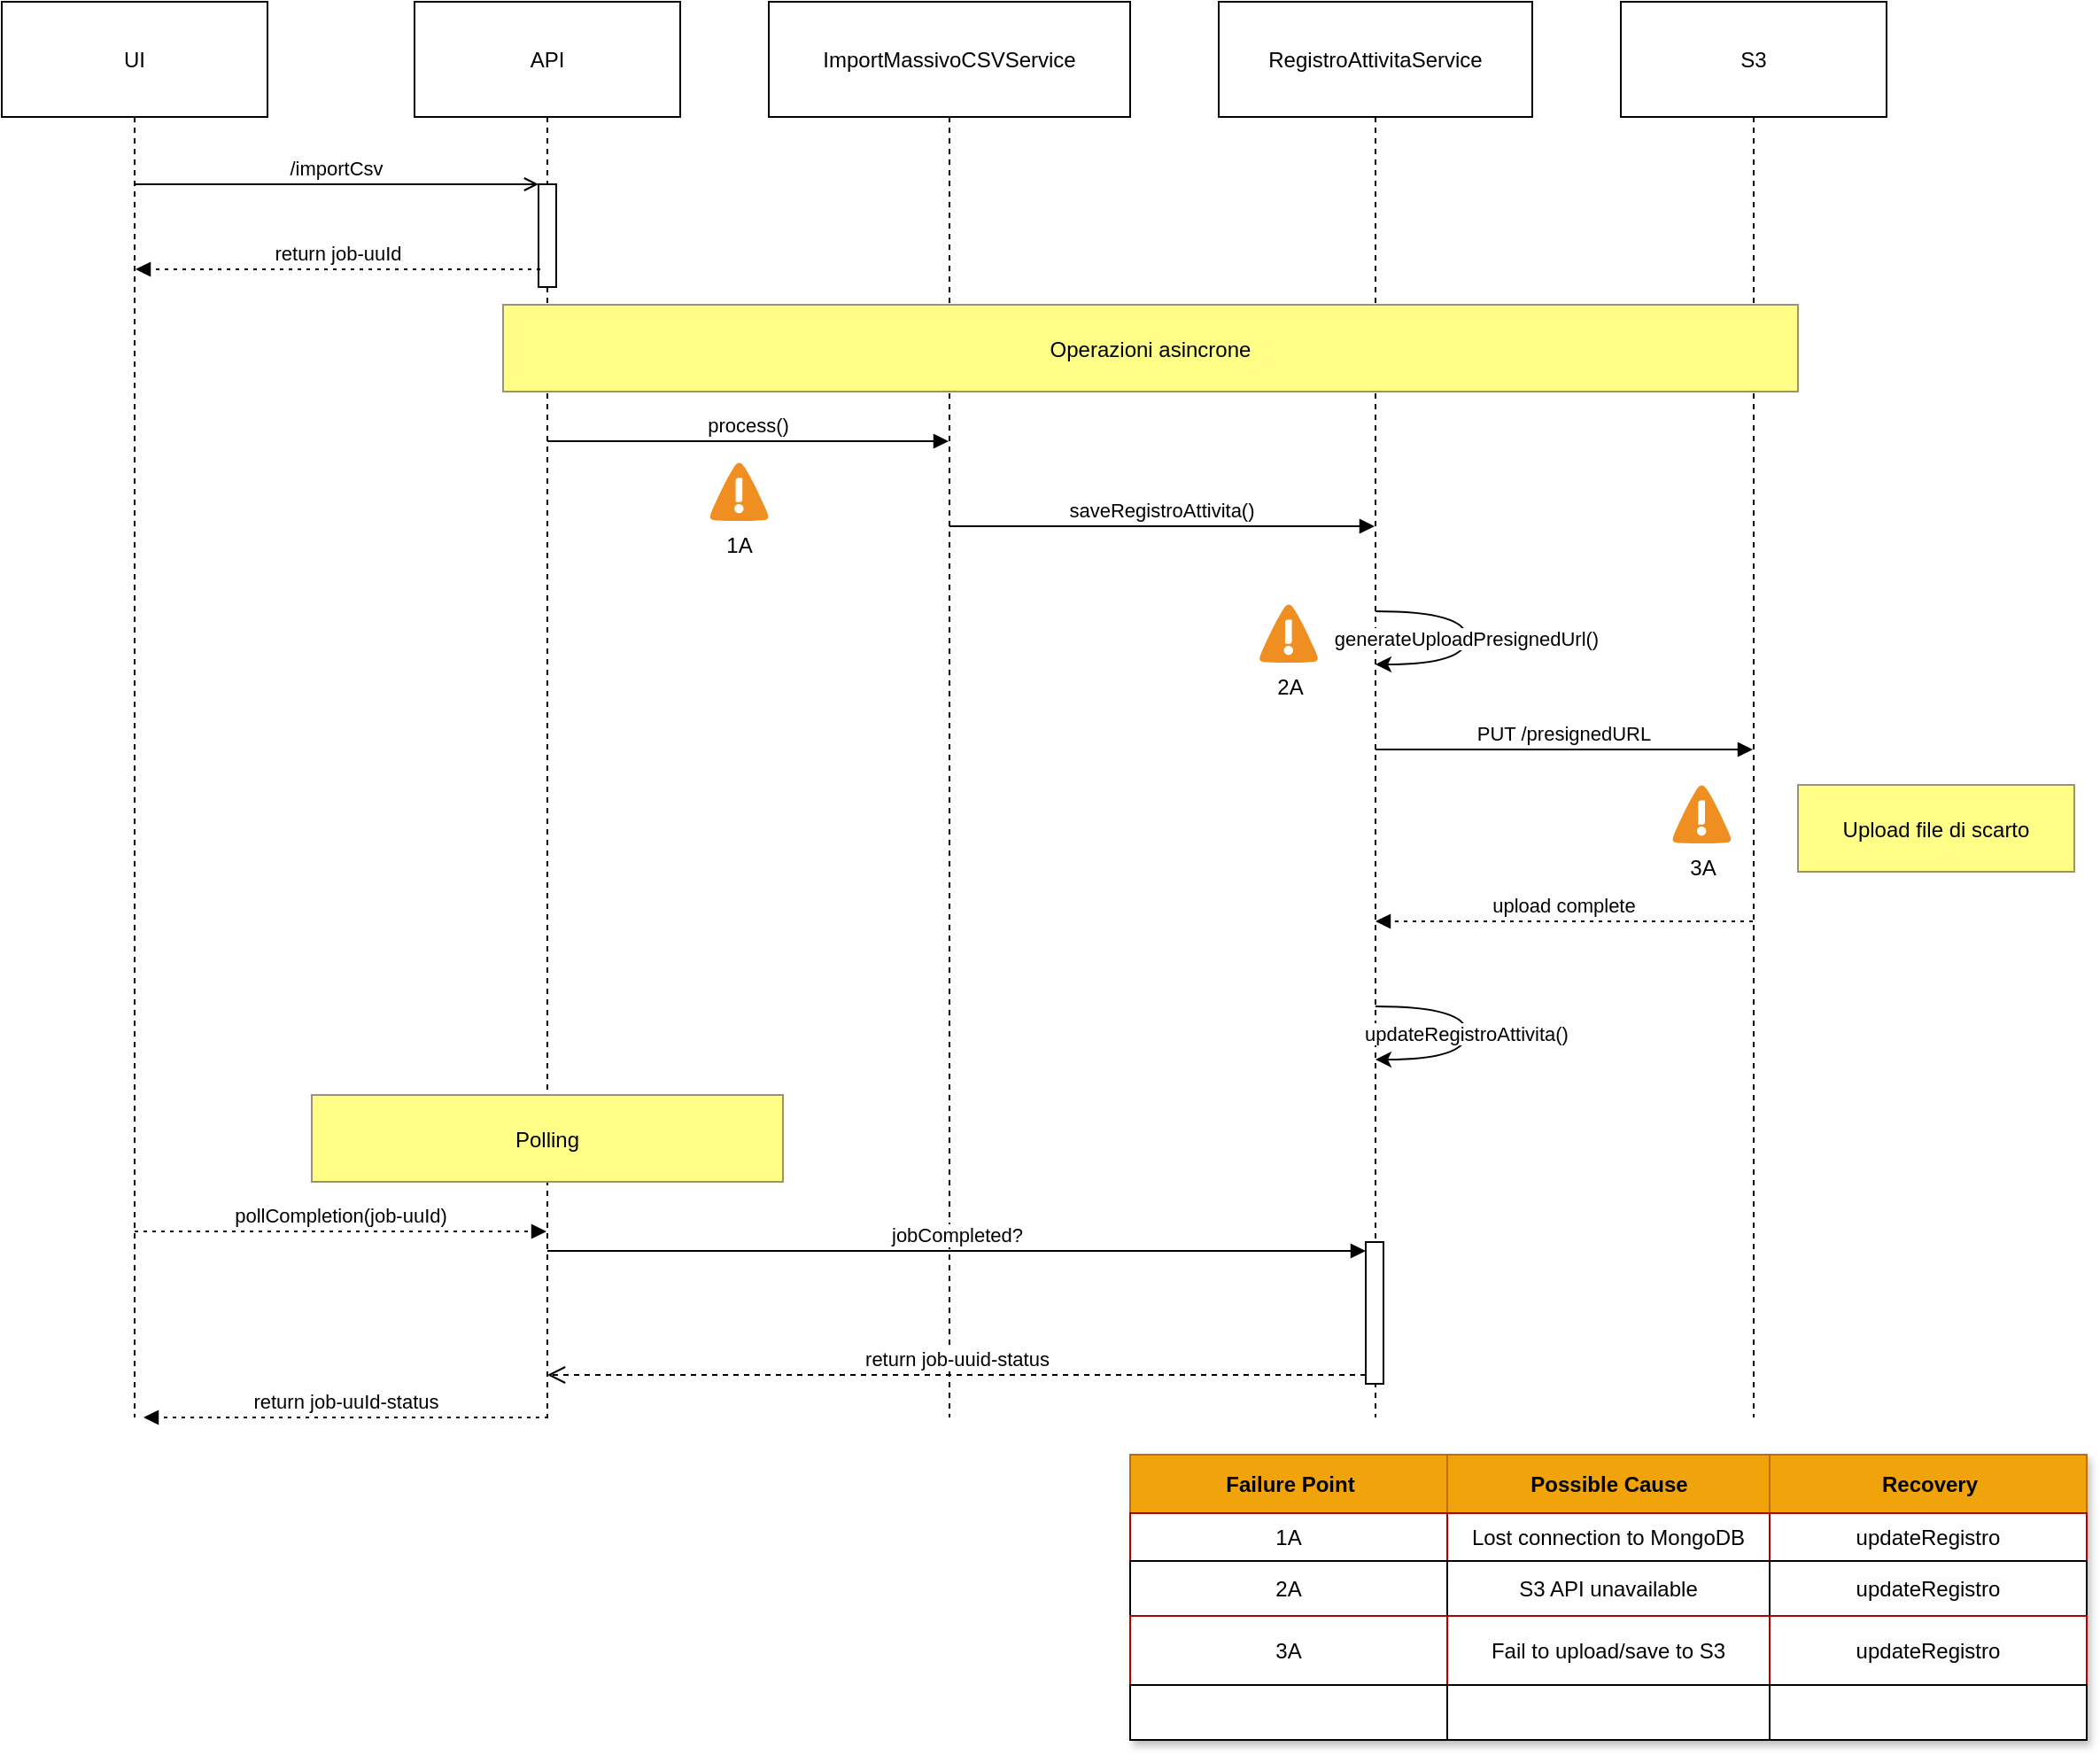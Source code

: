 <mxfile version="24.6.4" type="github">
  <diagram name="Pagina-1" id="vrp-BLg1DrBL_UtZDKUx">
    <mxGraphModel dx="1229" dy="1020" grid="1" gridSize="10" guides="1" tooltips="1" connect="1" arrows="1" fold="1" page="1" pageScale="1" pageWidth="827" pageHeight="1169" math="0" shadow="0">
      <root>
        <mxCell id="0" />
        <mxCell id="1" parent="0" />
        <mxCell id="dR0qdkHtI79iL_kFT5iZ-1" value="UI" style="shape=umlLifeline;perimeter=lifelinePerimeter;whiteSpace=wrap;container=1;dropTarget=0;collapsible=0;recursiveResize=0;outlineConnect=0;portConstraint=eastwest;newEdgeStyle={&quot;edgeStyle&quot;:&quot;elbowEdgeStyle&quot;,&quot;elbow&quot;:&quot;vertical&quot;,&quot;curved&quot;:0,&quot;rounded&quot;:0};size=65;" parent="1" vertex="1">
          <mxGeometry x="20" y="20" width="150" height="799" as="geometry" />
        </mxCell>
        <mxCell id="dR0qdkHtI79iL_kFT5iZ-2" value="API" style="shape=umlLifeline;perimeter=lifelinePerimeter;whiteSpace=wrap;container=1;dropTarget=0;collapsible=0;recursiveResize=0;outlineConnect=0;portConstraint=eastwest;newEdgeStyle={&quot;edgeStyle&quot;:&quot;elbowEdgeStyle&quot;,&quot;elbow&quot;:&quot;vertical&quot;,&quot;curved&quot;:0,&quot;rounded&quot;:0};size=65;" parent="1" vertex="1">
          <mxGeometry x="253" y="20" width="150" height="799" as="geometry" />
        </mxCell>
        <mxCell id="dR0qdkHtI79iL_kFT5iZ-3" value="" style="points=[];perimeter=orthogonalPerimeter;outlineConnect=0;targetShapes=umlLifeline;portConstraint=eastwest;newEdgeStyle={&quot;edgeStyle&quot;:&quot;elbowEdgeStyle&quot;,&quot;elbow&quot;:&quot;vertical&quot;,&quot;curved&quot;:0,&quot;rounded&quot;:0}" parent="dR0qdkHtI79iL_kFT5iZ-2" vertex="1">
          <mxGeometry x="70" y="103" width="10" height="58" as="geometry" />
        </mxCell>
        <mxCell id="dR0qdkHtI79iL_kFT5iZ-4" value="ImportMassivoCSVService" style="shape=umlLifeline;perimeter=lifelinePerimeter;whiteSpace=wrap;container=1;dropTarget=0;collapsible=0;recursiveResize=0;outlineConnect=0;portConstraint=eastwest;newEdgeStyle={&quot;edgeStyle&quot;:&quot;elbowEdgeStyle&quot;,&quot;elbow&quot;:&quot;vertical&quot;,&quot;curved&quot;:0,&quot;rounded&quot;:0};size=65;" parent="1" vertex="1">
          <mxGeometry x="453" y="20" width="204" height="799" as="geometry" />
        </mxCell>
        <mxCell id="dR0qdkHtI79iL_kFT5iZ-5" value="RegistroAttivitaService" style="shape=umlLifeline;perimeter=lifelinePerimeter;whiteSpace=wrap;container=1;dropTarget=0;collapsible=0;recursiveResize=0;outlineConnect=0;portConstraint=eastwest;newEdgeStyle={&quot;edgeStyle&quot;:&quot;elbowEdgeStyle&quot;,&quot;elbow&quot;:&quot;vertical&quot;,&quot;curved&quot;:0,&quot;rounded&quot;:0};size=65;" parent="1" vertex="1">
          <mxGeometry x="707" y="20" width="177" height="799" as="geometry" />
        </mxCell>
        <mxCell id="EUWLWeH7n5S6iyGGt0hY-1" value="" style="html=1;points=[[0,0,0,0,5],[0,1,0,0,-5],[1,0,0,0,5],[1,1,0,0,-5]];perimeter=orthogonalPerimeter;outlineConnect=0;targetShapes=umlLifeline;portConstraint=eastwest;newEdgeStyle={&quot;curved&quot;:0,&quot;rounded&quot;:0};" parent="dR0qdkHtI79iL_kFT5iZ-5" vertex="1">
          <mxGeometry x="83" y="700" width="10" height="80" as="geometry" />
        </mxCell>
        <mxCell id="dR0qdkHtI79iL_kFT5iZ-6" value="S3" style="shape=umlLifeline;perimeter=lifelinePerimeter;whiteSpace=wrap;container=1;dropTarget=0;collapsible=0;recursiveResize=0;outlineConnect=0;portConstraint=eastwest;newEdgeStyle={&quot;edgeStyle&quot;:&quot;elbowEdgeStyle&quot;,&quot;elbow&quot;:&quot;vertical&quot;,&quot;curved&quot;:0,&quot;rounded&quot;:0};size=65;" parent="1" vertex="1">
          <mxGeometry x="934" y="20" width="150" height="799" as="geometry" />
        </mxCell>
        <mxCell id="dR0qdkHtI79iL_kFT5iZ-7" value="/importCsv" style="verticalAlign=bottom;endArrow=open;edgeStyle=elbowEdgeStyle;elbow=vertical;curved=0;rounded=0;endFill=0;" parent="1" source="dR0qdkHtI79iL_kFT5iZ-1" target="dR0qdkHtI79iL_kFT5iZ-3" edge="1">
          <mxGeometry relative="1" as="geometry">
            <Array as="points">
              <mxPoint x="218" y="123" />
            </Array>
          </mxGeometry>
        </mxCell>
        <mxCell id="dR0qdkHtI79iL_kFT5iZ-8" value="return job-uuId" style="verticalAlign=bottom;endArrow=block;edgeStyle=elbowEdgeStyle;elbow=horizontal;curved=0;rounded=0;dashed=1;dashPattern=2 3;" parent="1" edge="1">
          <mxGeometry x="-0.002" relative="1" as="geometry">
            <Array as="points">
              <mxPoint x="222" y="171" />
            </Array>
            <mxPoint x="324" y="171" as="sourcePoint" />
            <mxPoint x="95.5" y="171" as="targetPoint" />
            <mxPoint as="offset" />
          </mxGeometry>
        </mxCell>
        <mxCell id="dR0qdkHtI79iL_kFT5iZ-9" value="process()" style="verticalAlign=bottom;endArrow=block;edgeStyle=elbowEdgeStyle;elbow=vertical;curved=0;rounded=0;" parent="1" source="dR0qdkHtI79iL_kFT5iZ-2" target="dR0qdkHtI79iL_kFT5iZ-4" edge="1">
          <mxGeometry relative="1" as="geometry">
            <Array as="points">
              <mxPoint x="450" y="268" />
            </Array>
          </mxGeometry>
        </mxCell>
        <mxCell id="dR0qdkHtI79iL_kFT5iZ-10" value="saveRegistroAttivita()" style="verticalAlign=bottom;endArrow=block;edgeStyle=elbowEdgeStyle;elbow=vertical;curved=0;rounded=0;" parent="1" source="dR0qdkHtI79iL_kFT5iZ-4" target="dR0qdkHtI79iL_kFT5iZ-5" edge="1">
          <mxGeometry relative="1" as="geometry">
            <Array as="points">
              <mxPoint x="684" y="316" />
            </Array>
          </mxGeometry>
        </mxCell>
        <mxCell id="dR0qdkHtI79iL_kFT5iZ-11" value="generateUploadPresignedUrl()" style="curved=1;rounded=0;" parent="1" source="dR0qdkHtI79iL_kFT5iZ-5" target="dR0qdkHtI79iL_kFT5iZ-5" edge="1">
          <mxGeometry relative="1" as="geometry">
            <Array as="points">
              <mxPoint x="847" y="364" />
              <mxPoint x="847" y="394" />
            </Array>
          </mxGeometry>
        </mxCell>
        <mxCell id="dR0qdkHtI79iL_kFT5iZ-12" value="PUT /presignedURL" style="verticalAlign=bottom;endArrow=block;edgeStyle=elbowEdgeStyle;elbow=vertical;curved=0;rounded=0;" parent="1" source="dR0qdkHtI79iL_kFT5iZ-5" target="dR0qdkHtI79iL_kFT5iZ-6" edge="1">
          <mxGeometry relative="1" as="geometry">
            <Array as="points">
              <mxPoint x="911" y="442" />
            </Array>
          </mxGeometry>
        </mxCell>
        <mxCell id="dR0qdkHtI79iL_kFT5iZ-13" value="upload complete" style="verticalAlign=bottom;endArrow=block;edgeStyle=elbowEdgeStyle;elbow=vertical;curved=0;rounded=0;dashed=1;dashPattern=2 3;" parent="1" source="dR0qdkHtI79iL_kFT5iZ-6" target="dR0qdkHtI79iL_kFT5iZ-5" edge="1">
          <mxGeometry relative="1" as="geometry">
            <Array as="points">
              <mxPoint x="914" y="539" />
            </Array>
          </mxGeometry>
        </mxCell>
        <mxCell id="dR0qdkHtI79iL_kFT5iZ-14" value="updateRegistroAttivita()" style="curved=1;rounded=0;" parent="1" source="dR0qdkHtI79iL_kFT5iZ-5" target="dR0qdkHtI79iL_kFT5iZ-5" edge="1">
          <mxGeometry relative="1" as="geometry">
            <Array as="points">
              <mxPoint x="847" y="587" />
              <mxPoint x="847" y="617" />
            </Array>
          </mxGeometry>
        </mxCell>
        <mxCell id="dR0qdkHtI79iL_kFT5iZ-15" value="pollCompletion(job-uuId)" style="verticalAlign=bottom;endArrow=block;edgeStyle=elbowEdgeStyle;elbow=vertical;curved=0;rounded=0;dashed=1;dashPattern=2 3;" parent="1" source="dR0qdkHtI79iL_kFT5iZ-1" target="dR0qdkHtI79iL_kFT5iZ-2" edge="1">
          <mxGeometry x="0.004" relative="1" as="geometry">
            <Array as="points">
              <mxPoint x="223" y="714" />
            </Array>
            <mxPoint as="offset" />
          </mxGeometry>
        </mxCell>
        <mxCell id="dR0qdkHtI79iL_kFT5iZ-16" value="Operazioni asincrone" style="fillColor=#ffff88;strokeColor=#9E916F;" parent="1" vertex="1">
          <mxGeometry x="303" y="191" width="731" height="49" as="geometry" />
        </mxCell>
        <mxCell id="dR0qdkHtI79iL_kFT5iZ-17" value="Upload file di scarto" style="fillColor=#ffff88;strokeColor=#9E916F;" parent="1" vertex="1">
          <mxGeometry x="1034" y="462" width="156" height="49" as="geometry" />
        </mxCell>
        <mxCell id="dR0qdkHtI79iL_kFT5iZ-18" value="Polling" style="fillColor=#ffff88;strokeColor=#9E916F;" parent="1" vertex="1">
          <mxGeometry x="195" y="637" width="266" height="49" as="geometry" />
        </mxCell>
        <mxCell id="EUWLWeH7n5S6iyGGt0hY-2" value="jobCompleted?" style="html=1;verticalAlign=bottom;endArrow=block;curved=0;rounded=0;entryX=0;entryY=0;entryDx=0;entryDy=5;" parent="1" source="dR0qdkHtI79iL_kFT5iZ-2" target="EUWLWeH7n5S6iyGGt0hY-1" edge="1">
          <mxGeometry relative="1" as="geometry">
            <mxPoint x="720" y="725" as="sourcePoint" />
          </mxGeometry>
        </mxCell>
        <mxCell id="EUWLWeH7n5S6iyGGt0hY-3" value="return job-uuid-status" style="html=1;verticalAlign=bottom;endArrow=open;dashed=1;endSize=8;curved=0;rounded=0;exitX=0;exitY=1;exitDx=0;exitDy=-5;" parent="1" source="EUWLWeH7n5S6iyGGt0hY-1" target="dR0qdkHtI79iL_kFT5iZ-2" edge="1">
          <mxGeometry relative="1" as="geometry">
            <mxPoint x="720" y="795" as="targetPoint" />
          </mxGeometry>
        </mxCell>
        <mxCell id="EUWLWeH7n5S6iyGGt0hY-4" value="return job-uuId-status" style="verticalAlign=bottom;endArrow=block;edgeStyle=elbowEdgeStyle;elbow=horizontal;curved=0;rounded=0;dashed=1;dashPattern=2 3;" parent="1" edge="1">
          <mxGeometry x="-0.002" relative="1" as="geometry">
            <Array as="points">
              <mxPoint x="226.5" y="819" />
            </Array>
            <mxPoint x="328.5" y="819" as="sourcePoint" />
            <mxPoint x="100" y="819" as="targetPoint" />
            <mxPoint as="offset" />
          </mxGeometry>
        </mxCell>
        <mxCell id="kY_oeSwjd6vttv-rQkRx-2" value="1A" style="shadow=0;dashed=0;html=1;strokeColor=none;fillColor=#4495D1;labelPosition=center;verticalLabelPosition=bottom;verticalAlign=top;align=center;outlineConnect=0;shape=mxgraph.veeam.2d.alert;" vertex="1" parent="1">
          <mxGeometry x="419.8" y="280" width="33.2" height="33.2" as="geometry" />
        </mxCell>
        <mxCell id="kY_oeSwjd6vttv-rQkRx-3" value="2A" style="shadow=0;dashed=0;html=1;strokeColor=none;fillColor=#4495D1;labelPosition=center;verticalLabelPosition=bottom;verticalAlign=top;align=center;outlineConnect=0;shape=mxgraph.veeam.2d.alert;" vertex="1" parent="1">
          <mxGeometry x="730" y="360" width="33.2" height="33.2" as="geometry" />
        </mxCell>
        <mxCell id="kY_oeSwjd6vttv-rQkRx-4" value="3A" style="shadow=0;dashed=0;html=1;strokeColor=none;fillColor=#4495D1;labelPosition=center;verticalLabelPosition=bottom;verticalAlign=top;align=center;outlineConnect=0;shape=mxgraph.veeam.2d.alert;" vertex="1" parent="1">
          <mxGeometry x="963.2" y="462" width="33.2" height="33.2" as="geometry" />
        </mxCell>
        <mxCell id="kY_oeSwjd6vttv-rQkRx-18" value="Assets" style="childLayout=tableLayout;recursiveResize=0;strokeColor=#B20000;fillColor=#e51400;shadow=1;fontColor=#ffffff;" vertex="1" parent="1">
          <mxGeometry x="657" y="840" width="539.8" height="161" as="geometry" />
        </mxCell>
        <mxCell id="kY_oeSwjd6vttv-rQkRx-19" style="shape=tableRow;horizontal=0;startSize=0;swimlaneHead=0;swimlaneBody=0;top=0;left=0;bottom=0;right=0;dropTarget=0;collapsible=0;recursiveResize=0;expand=0;fontStyle=0;strokeColor=inherit;fillColor=#ffffff;" vertex="1" parent="kY_oeSwjd6vttv-rQkRx-18">
          <mxGeometry width="539.8" height="33" as="geometry" />
        </mxCell>
        <mxCell id="kY_oeSwjd6vttv-rQkRx-20" value="Failure Point" style="connectable=0;recursiveResize=0;strokeColor=#BD7000;fillColor=#f0a30a;align=center;fontStyle=1;html=1;fontColor=#000000;" vertex="1" parent="kY_oeSwjd6vttv-rQkRx-19">
          <mxGeometry width="179" height="33" as="geometry">
            <mxRectangle width="179" height="33" as="alternateBounds" />
          </mxGeometry>
        </mxCell>
        <mxCell id="kY_oeSwjd6vttv-rQkRx-21" value="Possible Cause" style="connectable=0;recursiveResize=0;strokeColor=#BD7000;fillColor=#f0a30a;align=center;fontStyle=1;html=1;fontColor=#000000;" vertex="1" parent="kY_oeSwjd6vttv-rQkRx-19">
          <mxGeometry x="179" width="182" height="33" as="geometry">
            <mxRectangle width="182" height="33" as="alternateBounds" />
          </mxGeometry>
        </mxCell>
        <mxCell id="kY_oeSwjd6vttv-rQkRx-22" value="Recovery" style="connectable=0;recursiveResize=0;strokeColor=#BD7000;fillColor=#f0a30a;align=center;fontStyle=1;html=1;fontColor=#000000;" vertex="1" parent="kY_oeSwjd6vttv-rQkRx-19">
          <mxGeometry x="361" width="179" height="33" as="geometry">
            <mxRectangle width="179" height="33" as="alternateBounds" />
          </mxGeometry>
        </mxCell>
        <mxCell id="kY_oeSwjd6vttv-rQkRx-23" value="" style="shape=tableRow;horizontal=0;startSize=0;swimlaneHead=0;swimlaneBody=0;top=0;left=0;bottom=0;right=0;dropTarget=0;collapsible=0;recursiveResize=0;expand=0;fontStyle=0;strokeColor=inherit;fillColor=#ffffff;" vertex="1" parent="kY_oeSwjd6vttv-rQkRx-18">
          <mxGeometry y="33" width="539.8" height="27" as="geometry" />
        </mxCell>
        <mxCell id="kY_oeSwjd6vttv-rQkRx-24" value="1A" style="connectable=0;recursiveResize=0;strokeColor=inherit;fillColor=inherit;align=center;whiteSpace=wrap;html=1;" vertex="1" parent="kY_oeSwjd6vttv-rQkRx-23">
          <mxGeometry width="179" height="27" as="geometry">
            <mxRectangle width="179" height="27" as="alternateBounds" />
          </mxGeometry>
        </mxCell>
        <mxCell id="kY_oeSwjd6vttv-rQkRx-25" value="Lost connection to MongoDB" style="connectable=0;recursiveResize=0;strokeColor=inherit;fillColor=inherit;align=center;whiteSpace=wrap;html=1;" vertex="1" parent="kY_oeSwjd6vttv-rQkRx-23">
          <mxGeometry x="179" width="182" height="27" as="geometry">
            <mxRectangle width="182" height="27" as="alternateBounds" />
          </mxGeometry>
        </mxCell>
        <mxCell id="kY_oeSwjd6vttv-rQkRx-26" value="updateRegistro" style="connectable=0;recursiveResize=0;strokeColor=inherit;fillColor=inherit;align=center;whiteSpace=wrap;html=1;" vertex="1" parent="kY_oeSwjd6vttv-rQkRx-23">
          <mxGeometry x="361" width="179" height="27" as="geometry">
            <mxRectangle width="179" height="27" as="alternateBounds" />
          </mxGeometry>
        </mxCell>
        <mxCell id="kY_oeSwjd6vttv-rQkRx-27" value="" style="shape=tableRow;horizontal=0;startSize=0;swimlaneHead=0;swimlaneBody=0;top=0;left=0;bottom=0;right=0;dropTarget=0;collapsible=0;recursiveResize=0;expand=0;fontStyle=1;strokeColor=inherit;fillColor=#EAF2D3;" vertex="1" parent="kY_oeSwjd6vttv-rQkRx-18">
          <mxGeometry y="60" width="539.8" height="31" as="geometry" />
        </mxCell>
        <mxCell id="kY_oeSwjd6vttv-rQkRx-28" value="2A" style="connectable=0;recursiveResize=0;whiteSpace=wrap;html=1;" vertex="1" parent="kY_oeSwjd6vttv-rQkRx-27">
          <mxGeometry width="179" height="31" as="geometry">
            <mxRectangle width="179" height="31" as="alternateBounds" />
          </mxGeometry>
        </mxCell>
        <mxCell id="kY_oeSwjd6vttv-rQkRx-29" value="S3 API unavailable" style="connectable=0;recursiveResize=0;whiteSpace=wrap;html=1;" vertex="1" parent="kY_oeSwjd6vttv-rQkRx-27">
          <mxGeometry x="179" width="182" height="31" as="geometry">
            <mxRectangle width="182" height="31" as="alternateBounds" />
          </mxGeometry>
        </mxCell>
        <mxCell id="kY_oeSwjd6vttv-rQkRx-30" value="&lt;meta charset=&quot;utf-8&quot;&gt;&lt;span style=&quot;color: rgb(0, 0, 0); font-family: Helvetica; font-size: 12px; font-style: normal; font-variant-ligatures: normal; font-variant-caps: normal; font-weight: 400; letter-spacing: normal; orphans: 2; text-align: center; text-indent: 0px; text-transform: none; widows: 2; word-spacing: 0px; -webkit-text-stroke-width: 0px; white-space: normal; background-color: rgb(251, 251, 251); text-decoration-thickness: initial; text-decoration-style: initial; text-decoration-color: initial; display: inline !important; float: none;&quot;&gt;updateRegistro&lt;/span&gt;" style="connectable=0;recursiveResize=0;whiteSpace=wrap;html=1;" vertex="1" parent="kY_oeSwjd6vttv-rQkRx-27">
          <mxGeometry x="361" width="179" height="31" as="geometry">
            <mxRectangle width="179" height="31" as="alternateBounds" />
          </mxGeometry>
        </mxCell>
        <mxCell id="kY_oeSwjd6vttv-rQkRx-31" value="" style="shape=tableRow;horizontal=0;startSize=0;swimlaneHead=0;swimlaneBody=0;top=0;left=0;bottom=0;right=0;dropTarget=0;collapsible=0;recursiveResize=0;expand=0;fontStyle=0;strokeColor=inherit;fillColor=#ffffff;" vertex="1" parent="kY_oeSwjd6vttv-rQkRx-18">
          <mxGeometry y="91" width="539.8" height="39" as="geometry" />
        </mxCell>
        <mxCell id="kY_oeSwjd6vttv-rQkRx-32" value="3A" style="connectable=0;recursiveResize=0;strokeColor=inherit;fillColor=inherit;fontStyle=0;align=center;whiteSpace=wrap;html=1;" vertex="1" parent="kY_oeSwjd6vttv-rQkRx-31">
          <mxGeometry width="179" height="39" as="geometry">
            <mxRectangle width="179" height="39" as="alternateBounds" />
          </mxGeometry>
        </mxCell>
        <mxCell id="kY_oeSwjd6vttv-rQkRx-33" value="Fail to upload/save to S3" style="connectable=0;recursiveResize=0;strokeColor=inherit;fillColor=inherit;fontStyle=0;align=center;whiteSpace=wrap;html=1;" vertex="1" parent="kY_oeSwjd6vttv-rQkRx-31">
          <mxGeometry x="179" width="182" height="39" as="geometry">
            <mxRectangle width="182" height="39" as="alternateBounds" />
          </mxGeometry>
        </mxCell>
        <mxCell id="kY_oeSwjd6vttv-rQkRx-34" value="&lt;meta charset=&quot;utf-8&quot;&gt;&lt;span style=&quot;color: rgb(0, 0, 0); font-family: Helvetica; font-size: 12px; font-style: normal; font-variant-ligatures: normal; font-variant-caps: normal; font-weight: 400; letter-spacing: normal; orphans: 2; text-align: center; text-indent: 0px; text-transform: none; widows: 2; word-spacing: 0px; -webkit-text-stroke-width: 0px; white-space: normal; background-color: rgb(251, 251, 251); text-decoration-thickness: initial; text-decoration-style: initial; text-decoration-color: initial; display: inline !important; float: none;&quot;&gt;updateRegistro&lt;/span&gt;" style="connectable=0;recursiveResize=0;strokeColor=inherit;fillColor=inherit;fontStyle=0;align=center;whiteSpace=wrap;html=1;" vertex="1" parent="kY_oeSwjd6vttv-rQkRx-31">
          <mxGeometry x="361" width="179" height="39" as="geometry">
            <mxRectangle width="179" height="39" as="alternateBounds" />
          </mxGeometry>
        </mxCell>
        <mxCell id="kY_oeSwjd6vttv-rQkRx-35" value="" style="shape=tableRow;horizontal=0;startSize=0;swimlaneHead=0;swimlaneBody=0;top=0;left=0;bottom=0;right=0;dropTarget=0;collapsible=0;recursiveResize=0;expand=0;fontStyle=1;strokeColor=inherit;fillColor=#EAF2D3;" vertex="1" parent="kY_oeSwjd6vttv-rQkRx-18">
          <mxGeometry y="130" width="539.8" height="31" as="geometry" />
        </mxCell>
        <mxCell id="kY_oeSwjd6vttv-rQkRx-36" value="" style="connectable=0;recursiveResize=0;whiteSpace=wrap;html=1;" vertex="1" parent="kY_oeSwjd6vttv-rQkRx-35">
          <mxGeometry width="179" height="31" as="geometry">
            <mxRectangle width="179" height="31" as="alternateBounds" />
          </mxGeometry>
        </mxCell>
        <mxCell id="kY_oeSwjd6vttv-rQkRx-37" value="" style="connectable=0;recursiveResize=0;whiteSpace=wrap;html=1;" vertex="1" parent="kY_oeSwjd6vttv-rQkRx-35">
          <mxGeometry x="179" width="182" height="31" as="geometry">
            <mxRectangle width="182" height="31" as="alternateBounds" />
          </mxGeometry>
        </mxCell>
        <mxCell id="kY_oeSwjd6vttv-rQkRx-38" value="" style="connectable=0;recursiveResize=0;whiteSpace=wrap;html=1;" vertex="1" parent="kY_oeSwjd6vttv-rQkRx-35">
          <mxGeometry x="361" width="179" height="31" as="geometry">
            <mxRectangle width="179" height="31" as="alternateBounds" />
          </mxGeometry>
        </mxCell>
      </root>
    </mxGraphModel>
  </diagram>
</mxfile>
